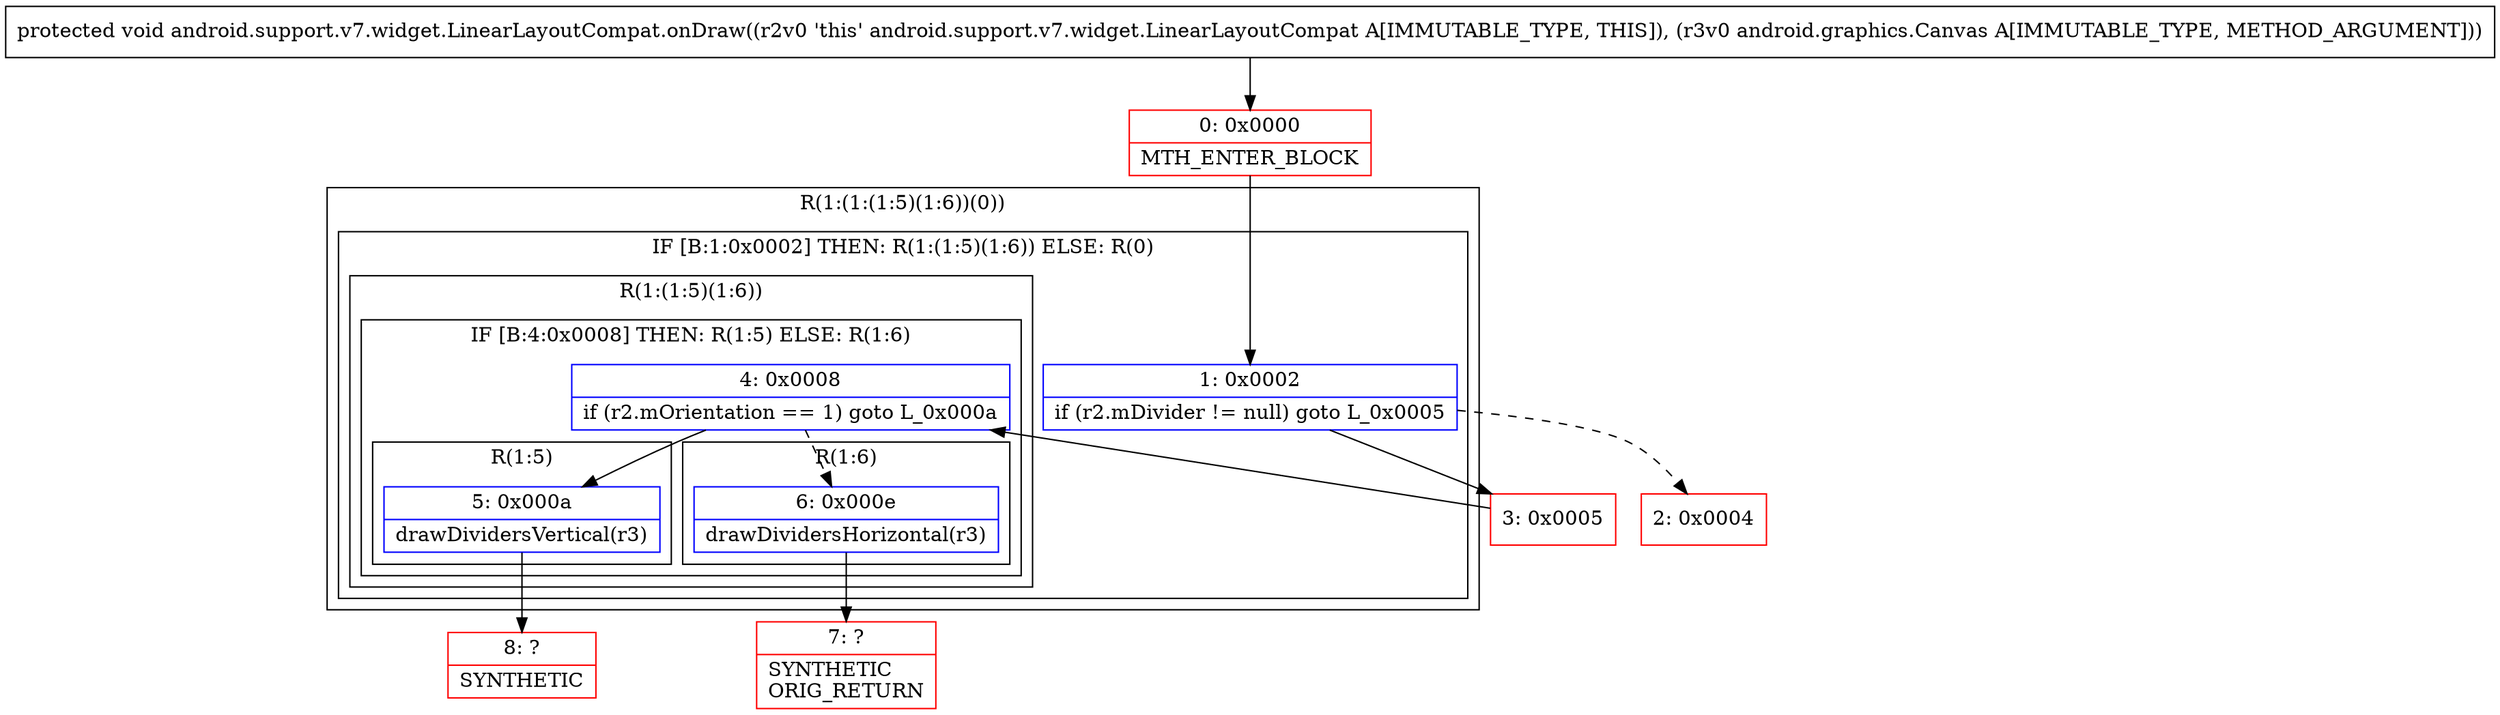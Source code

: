 digraph "CFG forandroid.support.v7.widget.LinearLayoutCompat.onDraw(Landroid\/graphics\/Canvas;)V" {
subgraph cluster_Region_1334340099 {
label = "R(1:(1:(1:5)(1:6))(0))";
node [shape=record,color=blue];
subgraph cluster_IfRegion_799456858 {
label = "IF [B:1:0x0002] THEN: R(1:(1:5)(1:6)) ELSE: R(0)";
node [shape=record,color=blue];
Node_1 [shape=record,label="{1\:\ 0x0002|if (r2.mDivider != null) goto L_0x0005\l}"];
subgraph cluster_Region_32459095 {
label = "R(1:(1:5)(1:6))";
node [shape=record,color=blue];
subgraph cluster_IfRegion_1497880906 {
label = "IF [B:4:0x0008] THEN: R(1:5) ELSE: R(1:6)";
node [shape=record,color=blue];
Node_4 [shape=record,label="{4\:\ 0x0008|if (r2.mOrientation == 1) goto L_0x000a\l}"];
subgraph cluster_Region_1435723795 {
label = "R(1:5)";
node [shape=record,color=blue];
Node_5 [shape=record,label="{5\:\ 0x000a|drawDividersVertical(r3)\l}"];
}
subgraph cluster_Region_1331513493 {
label = "R(1:6)";
node [shape=record,color=blue];
Node_6 [shape=record,label="{6\:\ 0x000e|drawDividersHorizontal(r3)\l}"];
}
}
}
subgraph cluster_Region_881006040 {
label = "R(0)";
node [shape=record,color=blue];
}
}
}
Node_0 [shape=record,color=red,label="{0\:\ 0x0000|MTH_ENTER_BLOCK\l}"];
Node_2 [shape=record,color=red,label="{2\:\ 0x0004}"];
Node_3 [shape=record,color=red,label="{3\:\ 0x0005}"];
Node_7 [shape=record,color=red,label="{7\:\ ?|SYNTHETIC\lORIG_RETURN\l}"];
Node_8 [shape=record,color=red,label="{8\:\ ?|SYNTHETIC\l}"];
MethodNode[shape=record,label="{protected void android.support.v7.widget.LinearLayoutCompat.onDraw((r2v0 'this' android.support.v7.widget.LinearLayoutCompat A[IMMUTABLE_TYPE, THIS]), (r3v0 android.graphics.Canvas A[IMMUTABLE_TYPE, METHOD_ARGUMENT])) }"];
MethodNode -> Node_0;
Node_1 -> Node_2[style=dashed];
Node_1 -> Node_3;
Node_4 -> Node_5;
Node_4 -> Node_6[style=dashed];
Node_5 -> Node_8;
Node_6 -> Node_7;
Node_0 -> Node_1;
Node_3 -> Node_4;
}

